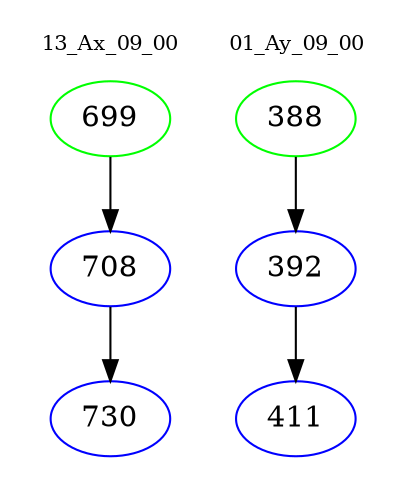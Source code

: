 digraph{
subgraph cluster_0 {
color = white
label = "13_Ax_09_00";
fontsize=10;
T0_699 [label="699", color="green"]
T0_699 -> T0_708 [color="black"]
T0_708 [label="708", color="blue"]
T0_708 -> T0_730 [color="black"]
T0_730 [label="730", color="blue"]
}
subgraph cluster_1 {
color = white
label = "01_Ay_09_00";
fontsize=10;
T1_388 [label="388", color="green"]
T1_388 -> T1_392 [color="black"]
T1_392 [label="392", color="blue"]
T1_392 -> T1_411 [color="black"]
T1_411 [label="411", color="blue"]
}
}
